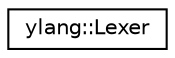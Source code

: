 digraph "Graphical Class Hierarchy"
{
 // LATEX_PDF_SIZE
  edge [fontname="Helvetica",fontsize="10",labelfontname="Helvetica",labelfontsize="10"];
  node [fontname="Helvetica",fontsize="10",shape=record];
  rankdir="LR";
  Node0 [label="ylang::Lexer",height=0.2,width=0.4,color="black", fillcolor="white", style="filled",URL="$df/d5f/classylang_1_1Lexer.html",tooltip="used internally by the ylang compiler to perform lexical analysis on the source code"];
}
